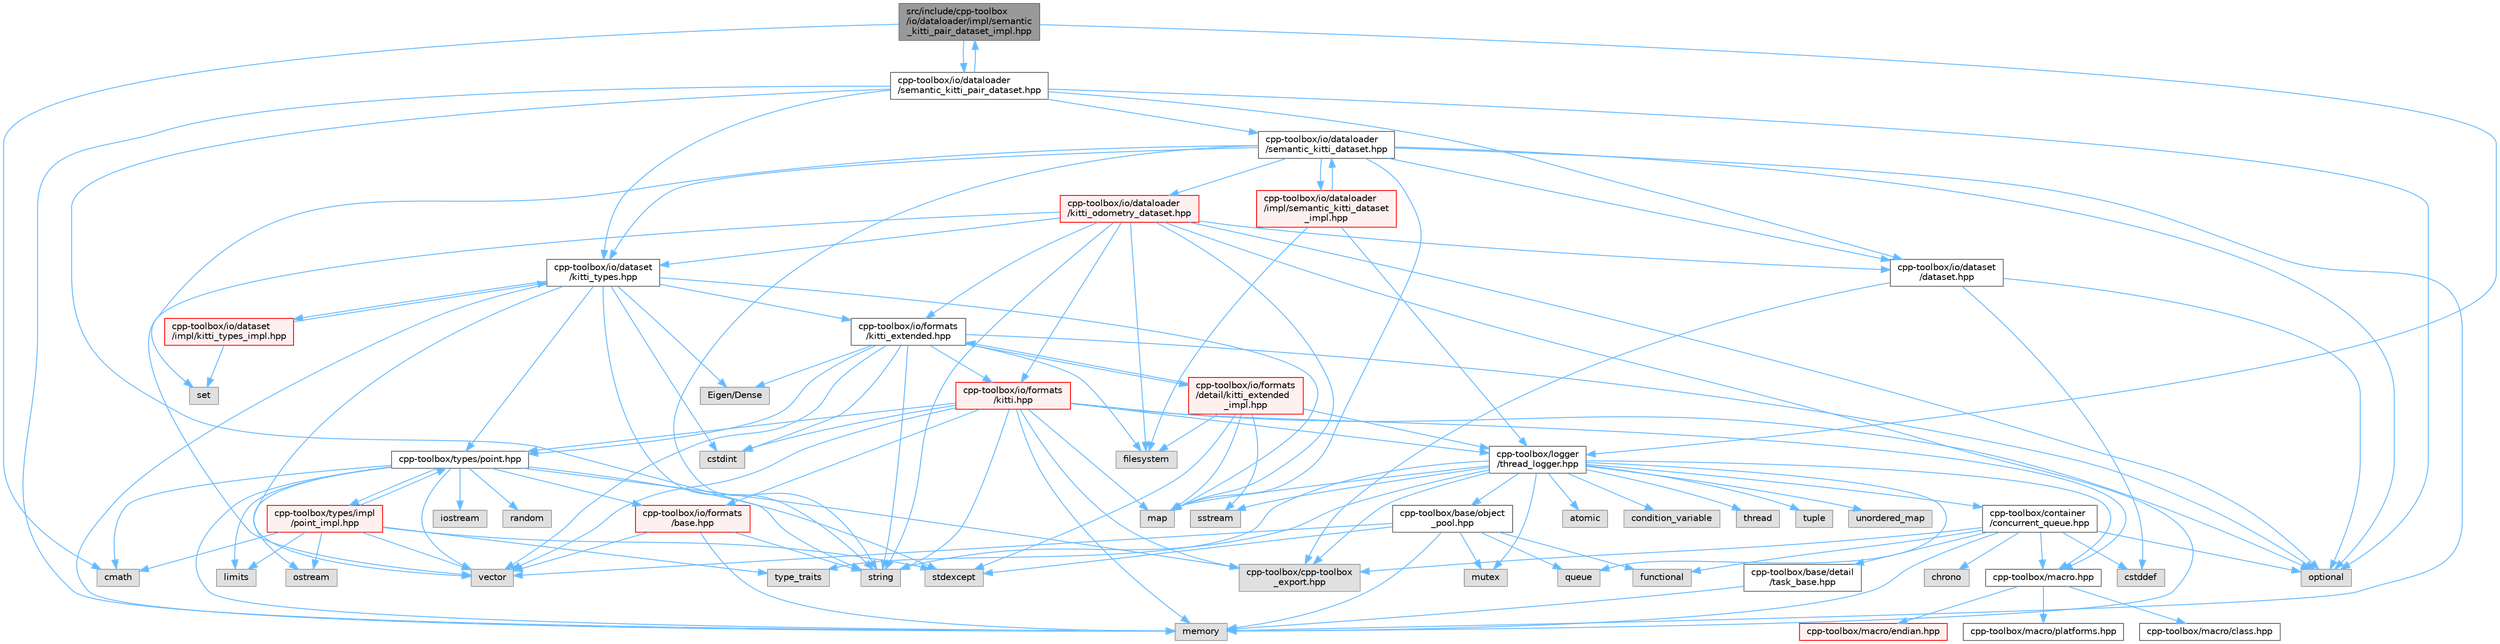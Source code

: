 digraph "src/include/cpp-toolbox/io/dataloader/impl/semantic_kitti_pair_dataset_impl.hpp"
{
 // LATEX_PDF_SIZE
  bgcolor="transparent";
  edge [fontname=Helvetica,fontsize=10,labelfontname=Helvetica,labelfontsize=10];
  node [fontname=Helvetica,fontsize=10,shape=box,height=0.2,width=0.4];
  Node1 [id="Node000001",label="src/include/cpp-toolbox\l/io/dataloader/impl/semantic\l_kitti_pair_dataset_impl.hpp",height=0.2,width=0.4,color="gray40", fillcolor="grey60", style="filled", fontcolor="black",tooltip=" "];
  Node1 -> Node2 [id="edge1_Node000001_Node000002",color="steelblue1",style="solid",tooltip=" "];
  Node2 [id="Node000002",label="cpp-toolbox/io/dataloader\l/semantic_kitti_pair_dataset.hpp",height=0.2,width=0.4,color="grey40", fillcolor="white", style="filled",URL="$semantic__kitti__pair__dataset_8hpp.html",tooltip=" "];
  Node2 -> Node3 [id="edge2_Node000002_Node000003",color="steelblue1",style="solid",tooltip=" "];
  Node3 [id="Node000003",label="cpp-toolbox/io/dataset\l/dataset.hpp",height=0.2,width=0.4,color="grey40", fillcolor="white", style="filled",URL="$dataset_8hpp.html",tooltip=" "];
  Node3 -> Node4 [id="edge3_Node000003_Node000004",color="steelblue1",style="solid",tooltip=" "];
  Node4 [id="Node000004",label="cstddef",height=0.2,width=0.4,color="grey60", fillcolor="#E0E0E0", style="filled",tooltip=" "];
  Node3 -> Node5 [id="edge4_Node000003_Node000005",color="steelblue1",style="solid",tooltip=" "];
  Node5 [id="Node000005",label="optional",height=0.2,width=0.4,color="grey60", fillcolor="#E0E0E0", style="filled",tooltip=" "];
  Node3 -> Node6 [id="edge5_Node000003_Node000006",color="steelblue1",style="solid",tooltip=" "];
  Node6 [id="Node000006",label="cpp-toolbox/cpp-toolbox\l_export.hpp",height=0.2,width=0.4,color="grey60", fillcolor="#E0E0E0", style="filled",tooltip=" "];
  Node2 -> Node7 [id="edge6_Node000002_Node000007",color="steelblue1",style="solid",tooltip=" "];
  Node7 [id="Node000007",label="cpp-toolbox/io/dataset\l/kitti_types.hpp",height=0.2,width=0.4,color="grey40", fillcolor="white", style="filled",URL="$kitti__types_8hpp.html",tooltip=" "];
  Node7 -> Node8 [id="edge7_Node000007_Node000008",color="steelblue1",style="solid",tooltip=" "];
  Node8 [id="Node000008",label="cpp-toolbox/types/point.hpp",height=0.2,width=0.4,color="grey40", fillcolor="white", style="filled",URL="$point_8hpp.html",tooltip=" "];
  Node8 -> Node9 [id="edge8_Node000008_Node000009",color="steelblue1",style="solid",tooltip=" "];
  Node9 [id="Node000009",label="cmath",height=0.2,width=0.4,color="grey60", fillcolor="#E0E0E0", style="filled",tooltip=" "];
  Node8 -> Node10 [id="edge9_Node000008_Node000010",color="steelblue1",style="solid",tooltip=" "];
  Node10 [id="Node000010",label="iostream",height=0.2,width=0.4,color="grey60", fillcolor="#E0E0E0", style="filled",tooltip=" "];
  Node8 -> Node11 [id="edge10_Node000008_Node000011",color="steelblue1",style="solid",tooltip=" "];
  Node11 [id="Node000011",label="limits",height=0.2,width=0.4,color="grey60", fillcolor="#E0E0E0", style="filled",tooltip=" "];
  Node8 -> Node12 [id="edge11_Node000008_Node000012",color="steelblue1",style="solid",tooltip=" "];
  Node12 [id="Node000012",label="memory",height=0.2,width=0.4,color="grey60", fillcolor="#E0E0E0", style="filled",tooltip=" "];
  Node8 -> Node13 [id="edge12_Node000008_Node000013",color="steelblue1",style="solid",tooltip=" "];
  Node13 [id="Node000013",label="ostream",height=0.2,width=0.4,color="grey60", fillcolor="#E0E0E0", style="filled",tooltip=" "];
  Node8 -> Node14 [id="edge13_Node000008_Node000014",color="steelblue1",style="solid",tooltip=" "];
  Node14 [id="Node000014",label="random",height=0.2,width=0.4,color="grey60", fillcolor="#E0E0E0", style="filled",tooltip=" "];
  Node8 -> Node15 [id="edge14_Node000008_Node000015",color="steelblue1",style="solid",tooltip=" "];
  Node15 [id="Node000015",label="stdexcept",height=0.2,width=0.4,color="grey60", fillcolor="#E0E0E0", style="filled",tooltip=" "];
  Node8 -> Node16 [id="edge15_Node000008_Node000016",color="steelblue1",style="solid",tooltip=" "];
  Node16 [id="Node000016",label="vector",height=0.2,width=0.4,color="grey60", fillcolor="#E0E0E0", style="filled",tooltip=" "];
  Node8 -> Node6 [id="edge16_Node000008_Node000006",color="steelblue1",style="solid",tooltip=" "];
  Node8 -> Node17 [id="edge17_Node000008_Node000017",color="steelblue1",style="solid",tooltip=" "];
  Node17 [id="Node000017",label="cpp-toolbox/io/formats\l/base.hpp",height=0.2,width=0.4,color="red", fillcolor="#FFF0F0", style="filled",URL="$io_2formats_2base_8hpp.html",tooltip=" "];
  Node17 -> Node12 [id="edge18_Node000017_Node000012",color="steelblue1",style="solid",tooltip=" "];
  Node17 -> Node18 [id="edge19_Node000017_Node000018",color="steelblue1",style="solid",tooltip=" "];
  Node18 [id="Node000018",label="string",height=0.2,width=0.4,color="grey60", fillcolor="#E0E0E0", style="filled",tooltip=" "];
  Node17 -> Node16 [id="edge20_Node000017_Node000016",color="steelblue1",style="solid",tooltip=" "];
  Node8 -> Node27 [id="edge21_Node000008_Node000027",color="steelblue1",style="solid",tooltip=" "];
  Node27 [id="Node000027",label="cpp-toolbox/types/impl\l/point_impl.hpp",height=0.2,width=0.4,color="red", fillcolor="#FFF0F0", style="filled",URL="$point__impl_8hpp.html",tooltip=" "];
  Node27 -> Node9 [id="edge22_Node000027_Node000009",color="steelblue1",style="solid",tooltip=" "];
  Node27 -> Node11 [id="edge23_Node000027_Node000011",color="steelblue1",style="solid",tooltip=" "];
  Node27 -> Node13 [id="edge24_Node000027_Node000013",color="steelblue1",style="solid",tooltip=" "];
  Node27 -> Node15 [id="edge25_Node000027_Node000015",color="steelblue1",style="solid",tooltip=" "];
  Node27 -> Node29 [id="edge26_Node000027_Node000029",color="steelblue1",style="solid",tooltip=" "];
  Node29 [id="Node000029",label="type_traits",height=0.2,width=0.4,color="grey60", fillcolor="#E0E0E0", style="filled",tooltip=" "];
  Node27 -> Node16 [id="edge27_Node000027_Node000016",color="steelblue1",style="solid",tooltip=" "];
  Node27 -> Node8 [id="edge28_Node000027_Node000008",color="steelblue1",style="solid",tooltip=" "];
  Node7 -> Node30 [id="edge29_Node000007_Node000030",color="steelblue1",style="solid",tooltip=" "];
  Node30 [id="Node000030",label="cpp-toolbox/io/formats\l/kitti_extended.hpp",height=0.2,width=0.4,color="grey40", fillcolor="white", style="filled",URL="$kitti__extended_8hpp.html",tooltip=" "];
  Node30 -> Node31 [id="edge30_Node000030_Node000031",color="steelblue1",style="solid",tooltip=" "];
  Node31 [id="Node000031",label="cpp-toolbox/io/formats\l/kitti.hpp",height=0.2,width=0.4,color="red", fillcolor="#FFF0F0", style="filled",URL="$kitti_8hpp.html",tooltip=" "];
  Node31 -> Node33 [id="edge31_Node000031_Node000033",color="steelblue1",style="solid",tooltip=" "];
  Node33 [id="Node000033",label="cstdint",height=0.2,width=0.4,color="grey60", fillcolor="#E0E0E0", style="filled",tooltip=" "];
  Node31 -> Node36 [id="edge32_Node000031_Node000036",color="steelblue1",style="solid",tooltip=" "];
  Node36 [id="Node000036",label="map",height=0.2,width=0.4,color="grey60", fillcolor="#E0E0E0", style="filled",tooltip=" "];
  Node31 -> Node12 [id="edge33_Node000031_Node000012",color="steelblue1",style="solid",tooltip=" "];
  Node31 -> Node5 [id="edge34_Node000031_Node000005",color="steelblue1",style="solid",tooltip=" "];
  Node31 -> Node18 [id="edge35_Node000031_Node000018",color="steelblue1",style="solid",tooltip=" "];
  Node31 -> Node16 [id="edge36_Node000031_Node000016",color="steelblue1",style="solid",tooltip=" "];
  Node31 -> Node6 [id="edge37_Node000031_Node000006",color="steelblue1",style="solid",tooltip=" "];
  Node31 -> Node17 [id="edge38_Node000031_Node000017",color="steelblue1",style="solid",tooltip=" "];
  Node31 -> Node44 [id="edge39_Node000031_Node000044",color="steelblue1",style="solid",tooltip=" "];
  Node44 [id="Node000044",label="cpp-toolbox/logger\l/thread_logger.hpp",height=0.2,width=0.4,color="grey40", fillcolor="white", style="filled",URL="$thread__logger_8hpp.html",tooltip=" "];
  Node44 -> Node45 [id="edge40_Node000044_Node000045",color="steelblue1",style="solid",tooltip=" "];
  Node45 [id="Node000045",label="atomic",height=0.2,width=0.4,color="grey60", fillcolor="#E0E0E0", style="filled",tooltip=" "];
  Node44 -> Node46 [id="edge41_Node000044_Node000046",color="steelblue1",style="solid",tooltip=" "];
  Node46 [id="Node000046",label="condition_variable",height=0.2,width=0.4,color="grey60", fillcolor="#E0E0E0", style="filled",tooltip=" "];
  Node44 -> Node36 [id="edge42_Node000044_Node000036",color="steelblue1",style="solid",tooltip=" "];
  Node44 -> Node47 [id="edge43_Node000044_Node000047",color="steelblue1",style="solid",tooltip=" "];
  Node47 [id="Node000047",label="mutex",height=0.2,width=0.4,color="grey60", fillcolor="#E0E0E0", style="filled",tooltip=" "];
  Node44 -> Node48 [id="edge44_Node000044_Node000048",color="steelblue1",style="solid",tooltip=" "];
  Node48 [id="Node000048",label="queue",height=0.2,width=0.4,color="grey60", fillcolor="#E0E0E0", style="filled",tooltip=" "];
  Node44 -> Node49 [id="edge45_Node000044_Node000049",color="steelblue1",style="solid",tooltip=" "];
  Node49 [id="Node000049",label="sstream",height=0.2,width=0.4,color="grey60", fillcolor="#E0E0E0", style="filled",tooltip=" "];
  Node44 -> Node18 [id="edge46_Node000044_Node000018",color="steelblue1",style="solid",tooltip=" "];
  Node44 -> Node50 [id="edge47_Node000044_Node000050",color="steelblue1",style="solid",tooltip=" "];
  Node50 [id="Node000050",label="thread",height=0.2,width=0.4,color="grey60", fillcolor="#E0E0E0", style="filled",tooltip=" "];
  Node44 -> Node51 [id="edge48_Node000044_Node000051",color="steelblue1",style="solid",tooltip=" "];
  Node51 [id="Node000051",label="tuple",height=0.2,width=0.4,color="grey60", fillcolor="#E0E0E0", style="filled",tooltip=" "];
  Node44 -> Node29 [id="edge49_Node000044_Node000029",color="steelblue1",style="solid",tooltip=" "];
  Node44 -> Node52 [id="edge50_Node000044_Node000052",color="steelblue1",style="solid",tooltip=" "];
  Node52 [id="Node000052",label="unordered_map",height=0.2,width=0.4,color="grey60", fillcolor="#E0E0E0", style="filled",tooltip=" "];
  Node44 -> Node6 [id="edge51_Node000044_Node000006",color="steelblue1",style="solid",tooltip=" "];
  Node44 -> Node22 [id="edge52_Node000044_Node000022",color="steelblue1",style="solid",tooltip=" "];
  Node22 [id="Node000022",label="cpp-toolbox/macro.hpp",height=0.2,width=0.4,color="grey40", fillcolor="white", style="filled",URL="$macro_8hpp.html",tooltip="通用的编译器、平台、架构检测和实用宏定义 / Common macros for compiler, platform, architecture detection and utility macro..."];
  Node22 -> Node23 [id="edge53_Node000022_Node000023",color="steelblue1",style="solid",tooltip=" "];
  Node23 [id="Node000023",label="cpp-toolbox/macro/class.hpp",height=0.2,width=0.4,color="grey40", fillcolor="white", style="filled",URL="$class_8hpp.html",tooltip=" "];
  Node22 -> Node24 [id="edge54_Node000022_Node000024",color="steelblue1",style="solid",tooltip=" "];
  Node24 [id="Node000024",label="cpp-toolbox/macro/endian.hpp",height=0.2,width=0.4,color="red", fillcolor="#FFF0F0", style="filled",URL="$endian_8hpp.html",tooltip=" "];
  Node22 -> Node26 [id="edge55_Node000022_Node000026",color="steelblue1",style="solid",tooltip=" "];
  Node26 [id="Node000026",label="cpp-toolbox/macro/platforms.hpp",height=0.2,width=0.4,color="grey40", fillcolor="white", style="filled",URL="$platforms_8hpp.html",tooltip=" "];
  Node44 -> Node53 [id="edge56_Node000044_Node000053",color="steelblue1",style="solid",tooltip=" "];
  Node53 [id="Node000053",label="cpp-toolbox/container\l/concurrent_queue.hpp",height=0.2,width=0.4,color="grey40", fillcolor="white", style="filled",URL="$concurrent__queue_8hpp.html",tooltip=" "];
  Node53 -> Node54 [id="edge57_Node000053_Node000054",color="steelblue1",style="solid",tooltip=" "];
  Node54 [id="Node000054",label="chrono",height=0.2,width=0.4,color="grey60", fillcolor="#E0E0E0", style="filled",tooltip=" "];
  Node53 -> Node4 [id="edge58_Node000053_Node000004",color="steelblue1",style="solid",tooltip=" "];
  Node53 -> Node21 [id="edge59_Node000053_Node000021",color="steelblue1",style="solid",tooltip=" "];
  Node21 [id="Node000021",label="functional",height=0.2,width=0.4,color="grey60", fillcolor="#E0E0E0", style="filled",tooltip=" "];
  Node53 -> Node12 [id="edge60_Node000053_Node000012",color="steelblue1",style="solid",tooltip=" "];
  Node53 -> Node5 [id="edge61_Node000053_Node000005",color="steelblue1",style="solid",tooltip=" "];
  Node53 -> Node55 [id="edge62_Node000053_Node000055",color="steelblue1",style="solid",tooltip=" "];
  Node55 [id="Node000055",label="cpp-toolbox/base/detail\l/task_base.hpp",height=0.2,width=0.4,color="grey40", fillcolor="white", style="filled",URL="$task__base_8hpp.html",tooltip=" "];
  Node55 -> Node12 [id="edge63_Node000055_Node000012",color="steelblue1",style="solid",tooltip=" "];
  Node53 -> Node6 [id="edge64_Node000053_Node000006",color="steelblue1",style="solid",tooltip=" "];
  Node53 -> Node22 [id="edge65_Node000053_Node000022",color="steelblue1",style="solid",tooltip=" "];
  Node44 -> Node56 [id="edge66_Node000044_Node000056",color="steelblue1",style="solid",tooltip=" "];
  Node56 [id="Node000056",label="cpp-toolbox/base/object\l_pool.hpp",height=0.2,width=0.4,color="grey40", fillcolor="white", style="filled",URL="$object__pool_8hpp.html",tooltip=" "];
  Node56 -> Node21 [id="edge67_Node000056_Node000021",color="steelblue1",style="solid",tooltip=" "];
  Node56 -> Node12 [id="edge68_Node000056_Node000012",color="steelblue1",style="solid",tooltip=" "];
  Node56 -> Node47 [id="edge69_Node000056_Node000047",color="steelblue1",style="solid",tooltip=" "];
  Node56 -> Node48 [id="edge70_Node000056_Node000048",color="steelblue1",style="solid",tooltip=" "];
  Node56 -> Node15 [id="edge71_Node000056_Node000015",color="steelblue1",style="solid",tooltip=" "];
  Node56 -> Node16 [id="edge72_Node000056_Node000016",color="steelblue1",style="solid",tooltip=" "];
  Node31 -> Node22 [id="edge73_Node000031_Node000022",color="steelblue1",style="solid",tooltip=" "];
  Node31 -> Node8 [id="edge74_Node000031_Node000008",color="steelblue1",style="solid",tooltip=" "];
  Node30 -> Node8 [id="edge75_Node000030_Node000008",color="steelblue1",style="solid",tooltip=" "];
  Node30 -> Node61 [id="edge76_Node000030_Node000061",color="steelblue1",style="solid",tooltip=" "];
  Node61 [id="Node000061",label="Eigen/Dense",height=0.2,width=0.4,color="grey60", fillcolor="#E0E0E0", style="filled",tooltip=" "];
  Node30 -> Node20 [id="edge77_Node000030_Node000020",color="steelblue1",style="solid",tooltip=" "];
  Node20 [id="Node000020",label="filesystem",height=0.2,width=0.4,color="grey60", fillcolor="#E0E0E0", style="filled",tooltip=" "];
  Node30 -> Node18 [id="edge78_Node000030_Node000018",color="steelblue1",style="solid",tooltip=" "];
  Node30 -> Node16 [id="edge79_Node000030_Node000016",color="steelblue1",style="solid",tooltip=" "];
  Node30 -> Node33 [id="edge80_Node000030_Node000033",color="steelblue1",style="solid",tooltip=" "];
  Node30 -> Node5 [id="edge81_Node000030_Node000005",color="steelblue1",style="solid",tooltip=" "];
  Node30 -> Node62 [id="edge82_Node000030_Node000062",color="steelblue1",style="solid",tooltip=" "];
  Node62 [id="Node000062",label="cpp-toolbox/io/formats\l/detail/kitti_extended\l_impl.hpp",height=0.2,width=0.4,color="red", fillcolor="#FFF0F0", style="filled",URL="$kitti__extended__impl_8hpp.html",tooltip=" "];
  Node62 -> Node30 [id="edge83_Node000062_Node000030",color="steelblue1",style="solid",tooltip=" "];
  Node62 -> Node44 [id="edge84_Node000062_Node000044",color="steelblue1",style="solid",tooltip=" "];
  Node62 -> Node49 [id="edge85_Node000062_Node000049",color="steelblue1",style="solid",tooltip=" "];
  Node62 -> Node20 [id="edge86_Node000062_Node000020",color="steelblue1",style="solid",tooltip=" "];
  Node62 -> Node15 [id="edge87_Node000062_Node000015",color="steelblue1",style="solid",tooltip=" "];
  Node62 -> Node36 [id="edge88_Node000062_Node000036",color="steelblue1",style="solid",tooltip=" "];
  Node7 -> Node61 [id="edge89_Node000007_Node000061",color="steelblue1",style="solid",tooltip=" "];
  Node7 -> Node12 [id="edge90_Node000007_Node000012",color="steelblue1",style="solid",tooltip=" "];
  Node7 -> Node18 [id="edge91_Node000007_Node000018",color="steelblue1",style="solid",tooltip=" "];
  Node7 -> Node16 [id="edge92_Node000007_Node000016",color="steelblue1",style="solid",tooltip=" "];
  Node7 -> Node33 [id="edge93_Node000007_Node000033",color="steelblue1",style="solid",tooltip=" "];
  Node7 -> Node36 [id="edge94_Node000007_Node000036",color="steelblue1",style="solid",tooltip=" "];
  Node7 -> Node63 [id="edge95_Node000007_Node000063",color="steelblue1",style="solid",tooltip=" "];
  Node63 [id="Node000063",label="cpp-toolbox/io/dataset\l/impl/kitti_types_impl.hpp",height=0.2,width=0.4,color="red", fillcolor="#FFF0F0", style="filled",URL="$kitti__types__impl_8hpp.html",tooltip=" "];
  Node63 -> Node7 [id="edge96_Node000063_Node000007",color="steelblue1",style="solid",tooltip=" "];
  Node63 -> Node64 [id="edge97_Node000063_Node000064",color="steelblue1",style="solid",tooltip=" "];
  Node64 [id="Node000064",label="set",height=0.2,width=0.4,color="grey60", fillcolor="#E0E0E0", style="filled",tooltip=" "];
  Node2 -> Node65 [id="edge98_Node000002_Node000065",color="steelblue1",style="solid",tooltip=" "];
  Node65 [id="Node000065",label="cpp-toolbox/io/dataloader\l/semantic_kitti_dataset.hpp",height=0.2,width=0.4,color="grey40", fillcolor="white", style="filled",URL="$semantic__kitti__dataset_8hpp.html",tooltip=" "];
  Node65 -> Node3 [id="edge99_Node000065_Node000003",color="steelblue1",style="solid",tooltip=" "];
  Node65 -> Node7 [id="edge100_Node000065_Node000007",color="steelblue1",style="solid",tooltip=" "];
  Node65 -> Node66 [id="edge101_Node000065_Node000066",color="steelblue1",style="solid",tooltip=" "];
  Node66 [id="Node000066",label="cpp-toolbox/io/dataloader\l/kitti_odometry_dataset.hpp",height=0.2,width=0.4,color="red", fillcolor="#FFF0F0", style="filled",URL="$kitti__odometry__dataset_8hpp.html",tooltip=" "];
  Node66 -> Node3 [id="edge102_Node000066_Node000003",color="steelblue1",style="solid",tooltip=" "];
  Node66 -> Node7 [id="edge103_Node000066_Node000007",color="steelblue1",style="solid",tooltip=" "];
  Node66 -> Node31 [id="edge104_Node000066_Node000031",color="steelblue1",style="solid",tooltip=" "];
  Node66 -> Node30 [id="edge105_Node000066_Node000030",color="steelblue1",style="solid",tooltip=" "];
  Node66 -> Node12 [id="edge106_Node000066_Node000012",color="steelblue1",style="solid",tooltip=" "];
  Node66 -> Node18 [id="edge107_Node000066_Node000018",color="steelblue1",style="solid",tooltip=" "];
  Node66 -> Node16 [id="edge108_Node000066_Node000016",color="steelblue1",style="solid",tooltip=" "];
  Node66 -> Node36 [id="edge109_Node000066_Node000036",color="steelblue1",style="solid",tooltip=" "];
  Node66 -> Node5 [id="edge110_Node000066_Node000005",color="steelblue1",style="solid",tooltip=" "];
  Node66 -> Node20 [id="edge111_Node000066_Node000020",color="steelblue1",style="solid",tooltip=" "];
  Node65 -> Node12 [id="edge112_Node000065_Node000012",color="steelblue1",style="solid",tooltip=" "];
  Node65 -> Node18 [id="edge113_Node000065_Node000018",color="steelblue1",style="solid",tooltip=" "];
  Node65 -> Node5 [id="edge114_Node000065_Node000005",color="steelblue1",style="solid",tooltip=" "];
  Node65 -> Node64 [id="edge115_Node000065_Node000064",color="steelblue1",style="solid",tooltip=" "];
  Node65 -> Node36 [id="edge116_Node000065_Node000036",color="steelblue1",style="solid",tooltip=" "];
  Node65 -> Node71 [id="edge117_Node000065_Node000071",color="steelblue1",style="solid",tooltip=" "];
  Node71 [id="Node000071",label="cpp-toolbox/io/dataloader\l/impl/semantic_kitti_dataset\l_impl.hpp",height=0.2,width=0.4,color="red", fillcolor="#FFF0F0", style="filled",URL="$semantic__kitti__dataset__impl_8hpp.html",tooltip=" "];
  Node71 -> Node65 [id="edge118_Node000071_Node000065",color="steelblue1",style="solid",tooltip=" "];
  Node71 -> Node44 [id="edge119_Node000071_Node000044",color="steelblue1",style="solid",tooltip=" "];
  Node71 -> Node20 [id="edge120_Node000071_Node000020",color="steelblue1",style="solid",tooltip=" "];
  Node2 -> Node12 [id="edge121_Node000002_Node000012",color="steelblue1",style="solid",tooltip=" "];
  Node2 -> Node18 [id="edge122_Node000002_Node000018",color="steelblue1",style="solid",tooltip=" "];
  Node2 -> Node5 [id="edge123_Node000002_Node000005",color="steelblue1",style="solid",tooltip=" "];
  Node2 -> Node1 [id="edge124_Node000002_Node000001",color="steelblue1",style="solid",tooltip=" "];
  Node1 -> Node44 [id="edge125_Node000001_Node000044",color="steelblue1",style="solid",tooltip=" "];
  Node1 -> Node9 [id="edge126_Node000001_Node000009",color="steelblue1",style="solid",tooltip=" "];
}
